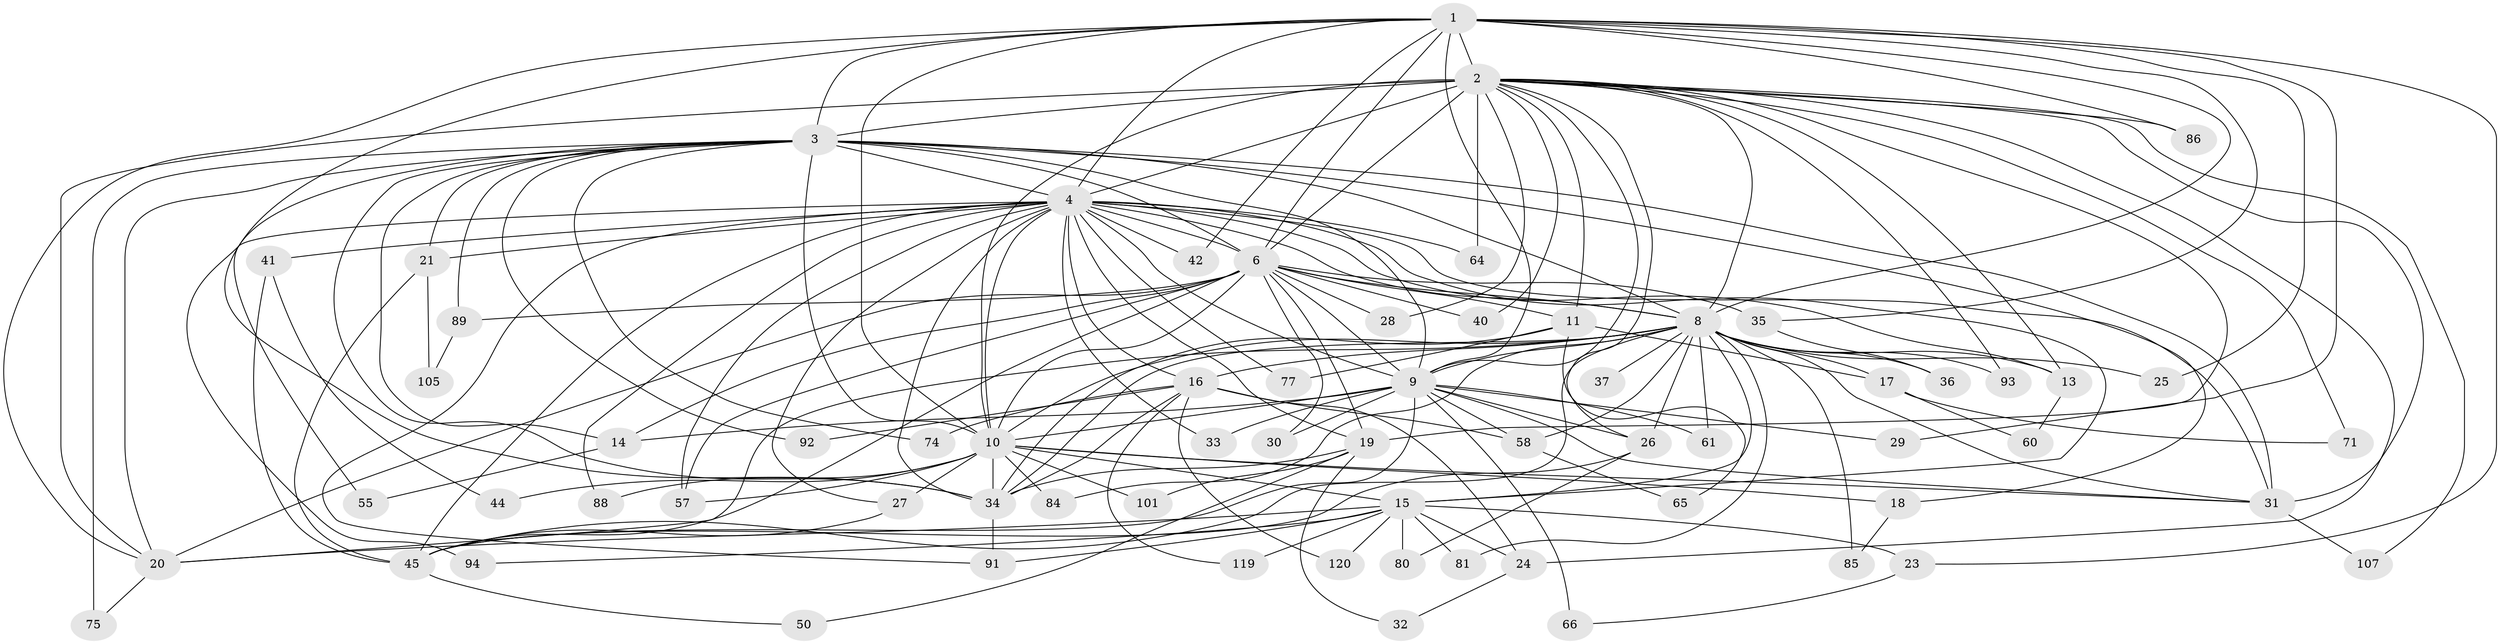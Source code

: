 // original degree distribution, {18: 0.014814814814814815, 15: 0.007407407407407408, 24: 0.014814814814814815, 14: 0.007407407407407408, 25: 0.007407407407407408, 22: 0.007407407407407408, 37: 0.007407407407407408, 20: 0.007407407407407408, 6: 0.007407407407407408, 7: 0.014814814814814815, 4: 0.1037037037037037, 12: 0.007407407407407408, 9: 0.014814814814814815, 3: 0.18518518518518517, 5: 0.02962962962962963, 10: 0.007407407407407408, 2: 0.5407407407407407, 8: 0.014814814814814815}
// Generated by graph-tools (version 1.1) at 2025/14/03/09/25 04:14:17]
// undirected, 67 vertices, 173 edges
graph export_dot {
graph [start="1"]
  node [color=gray90,style=filled];
  1;
  2 [super="+111+7+104+129+56"];
  3 [super="+49"];
  4 [super="+22+53+110+5"];
  6;
  8 [super="+90+123+135+108+76+12"];
  9 [super="+48"];
  10 [super="+69+113"];
  11;
  13;
  14;
  15 [super="+43"];
  16;
  17;
  18;
  19;
  20 [super="+115+51+46"];
  21;
  23;
  24 [super="+117"];
  25;
  26 [super="+87"];
  27;
  28;
  29;
  30;
  31 [super="+67+52+62+59"];
  32;
  33;
  34 [super="+102+72+82+39+70"];
  35;
  36;
  37;
  40;
  41 [super="+96"];
  42;
  44;
  45 [super="+79+78+47+99"];
  50;
  55;
  57;
  58 [super="+121"];
  60;
  61;
  64;
  65;
  66 [super="+95"];
  71;
  74;
  75;
  77;
  80;
  81;
  84;
  85;
  86;
  88;
  89;
  91 [super="+97"];
  92;
  93;
  94 [super="+134"];
  101;
  105;
  107;
  119;
  120;
  1 -- 2 [weight=3];
  1 -- 3;
  1 -- 4 [weight=2];
  1 -- 6;
  1 -- 8;
  1 -- 9;
  1 -- 10;
  1 -- 23;
  1 -- 25;
  1 -- 29;
  1 -- 35;
  1 -- 42;
  1 -- 86;
  1 -- 20;
  1 -- 34;
  2 -- 3 [weight=4];
  2 -- 4 [weight=6];
  2 -- 6 [weight=3];
  2 -- 8 [weight=2];
  2 -- 9 [weight=2];
  2 -- 10 [weight=3];
  2 -- 11;
  2 -- 31;
  2 -- 64;
  2 -- 71;
  2 -- 13;
  2 -- 86;
  2 -- 24;
  2 -- 26;
  2 -- 28;
  2 -- 93;
  2 -- 40;
  2 -- 107;
  2 -- 20 [weight=2];
  2 -- 19;
  3 -- 4 [weight=2];
  3 -- 6;
  3 -- 8 [weight=3];
  3 -- 9;
  3 -- 10 [weight=2];
  3 -- 14;
  3 -- 18;
  3 -- 20;
  3 -- 21;
  3 -- 34 [weight=2];
  3 -- 74;
  3 -- 75;
  3 -- 89;
  3 -- 92;
  3 -- 31;
  3 -- 55;
  4 -- 6 [weight=3];
  4 -- 8 [weight=6];
  4 -- 9 [weight=2];
  4 -- 10 [weight=2];
  4 -- 15;
  4 -- 16;
  4 -- 21;
  4 -- 41 [weight=2];
  4 -- 42;
  4 -- 77;
  4 -- 94 [weight=2];
  4 -- 91;
  4 -- 31 [weight=2];
  4 -- 45 [weight=6];
  4 -- 64;
  4 -- 34;
  4 -- 13;
  4 -- 88;
  4 -- 27;
  4 -- 33 [weight=2];
  4 -- 19;
  4 -- 57;
  6 -- 8 [weight=3];
  6 -- 9;
  6 -- 10;
  6 -- 11;
  6 -- 14;
  6 -- 19;
  6 -- 28;
  6 -- 30;
  6 -- 35;
  6 -- 40;
  6 -- 57;
  6 -- 89;
  6 -- 20 [weight=2];
  6 -- 45;
  8 -- 9;
  8 -- 10;
  8 -- 13;
  8 -- 15 [weight=2];
  8 -- 16;
  8 -- 17;
  8 -- 25;
  8 -- 31 [weight=2];
  8 -- 36;
  8 -- 37 [weight=2];
  8 -- 58 [weight=2];
  8 -- 61;
  8 -- 81;
  8 -- 84;
  8 -- 93;
  8 -- 45;
  8 -- 34 [weight=2];
  8 -- 26 [weight=2];
  8 -- 20 [weight=2];
  8 -- 85;
  9 -- 10;
  9 -- 29;
  9 -- 30;
  9 -- 33;
  9 -- 45;
  9 -- 66 [weight=2];
  9 -- 31;
  9 -- 58;
  9 -- 61;
  9 -- 14;
  9 -- 26;
  10 -- 18;
  10 -- 27;
  10 -- 31;
  10 -- 44;
  10 -- 57;
  10 -- 84;
  10 -- 88;
  10 -- 101;
  10 -- 34;
  10 -- 15;
  11 -- 17;
  11 -- 34;
  11 -- 65;
  11 -- 77;
  13 -- 60;
  14 -- 55;
  15 -- 20;
  15 -- 23;
  15 -- 80;
  15 -- 81;
  15 -- 91;
  15 -- 94;
  15 -- 119;
  15 -- 120;
  15 -- 24;
  16 -- 24;
  16 -- 58;
  16 -- 74;
  16 -- 92;
  16 -- 119;
  16 -- 120;
  16 -- 34;
  17 -- 60;
  17 -- 71;
  18 -- 85;
  19 -- 32;
  19 -- 50;
  19 -- 101;
  19 -- 34;
  20 -- 75;
  21 -- 105;
  21 -- 45;
  23 -- 66;
  24 -- 32;
  26 -- 45;
  26 -- 80;
  27 -- 45;
  31 -- 107;
  34 -- 91;
  35 -- 36;
  41 -- 44;
  41 -- 45;
  45 -- 50;
  58 -- 65;
  89 -- 105;
}
